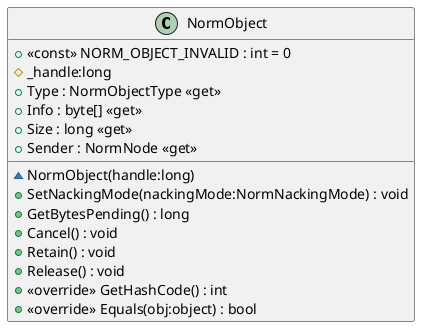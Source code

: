 @startuml
class NormObject {
    + <<const>> NORM_OBJECT_INVALID : int = 0
    # _handle:long
    ~ NormObject(handle:long)
    + SetNackingMode(nackingMode:NormNackingMode) : void
    + Type : NormObjectType <<get>>
    + Info : byte[] <<get>>
    + Size : long <<get>>
    + GetBytesPending() : long
    + Cancel() : void
    + Retain() : void
    + Release() : void
    + Sender : NormNode <<get>>
    + <<override>> GetHashCode() : int
    + <<override>> Equals(obj:object) : bool
}
@enduml